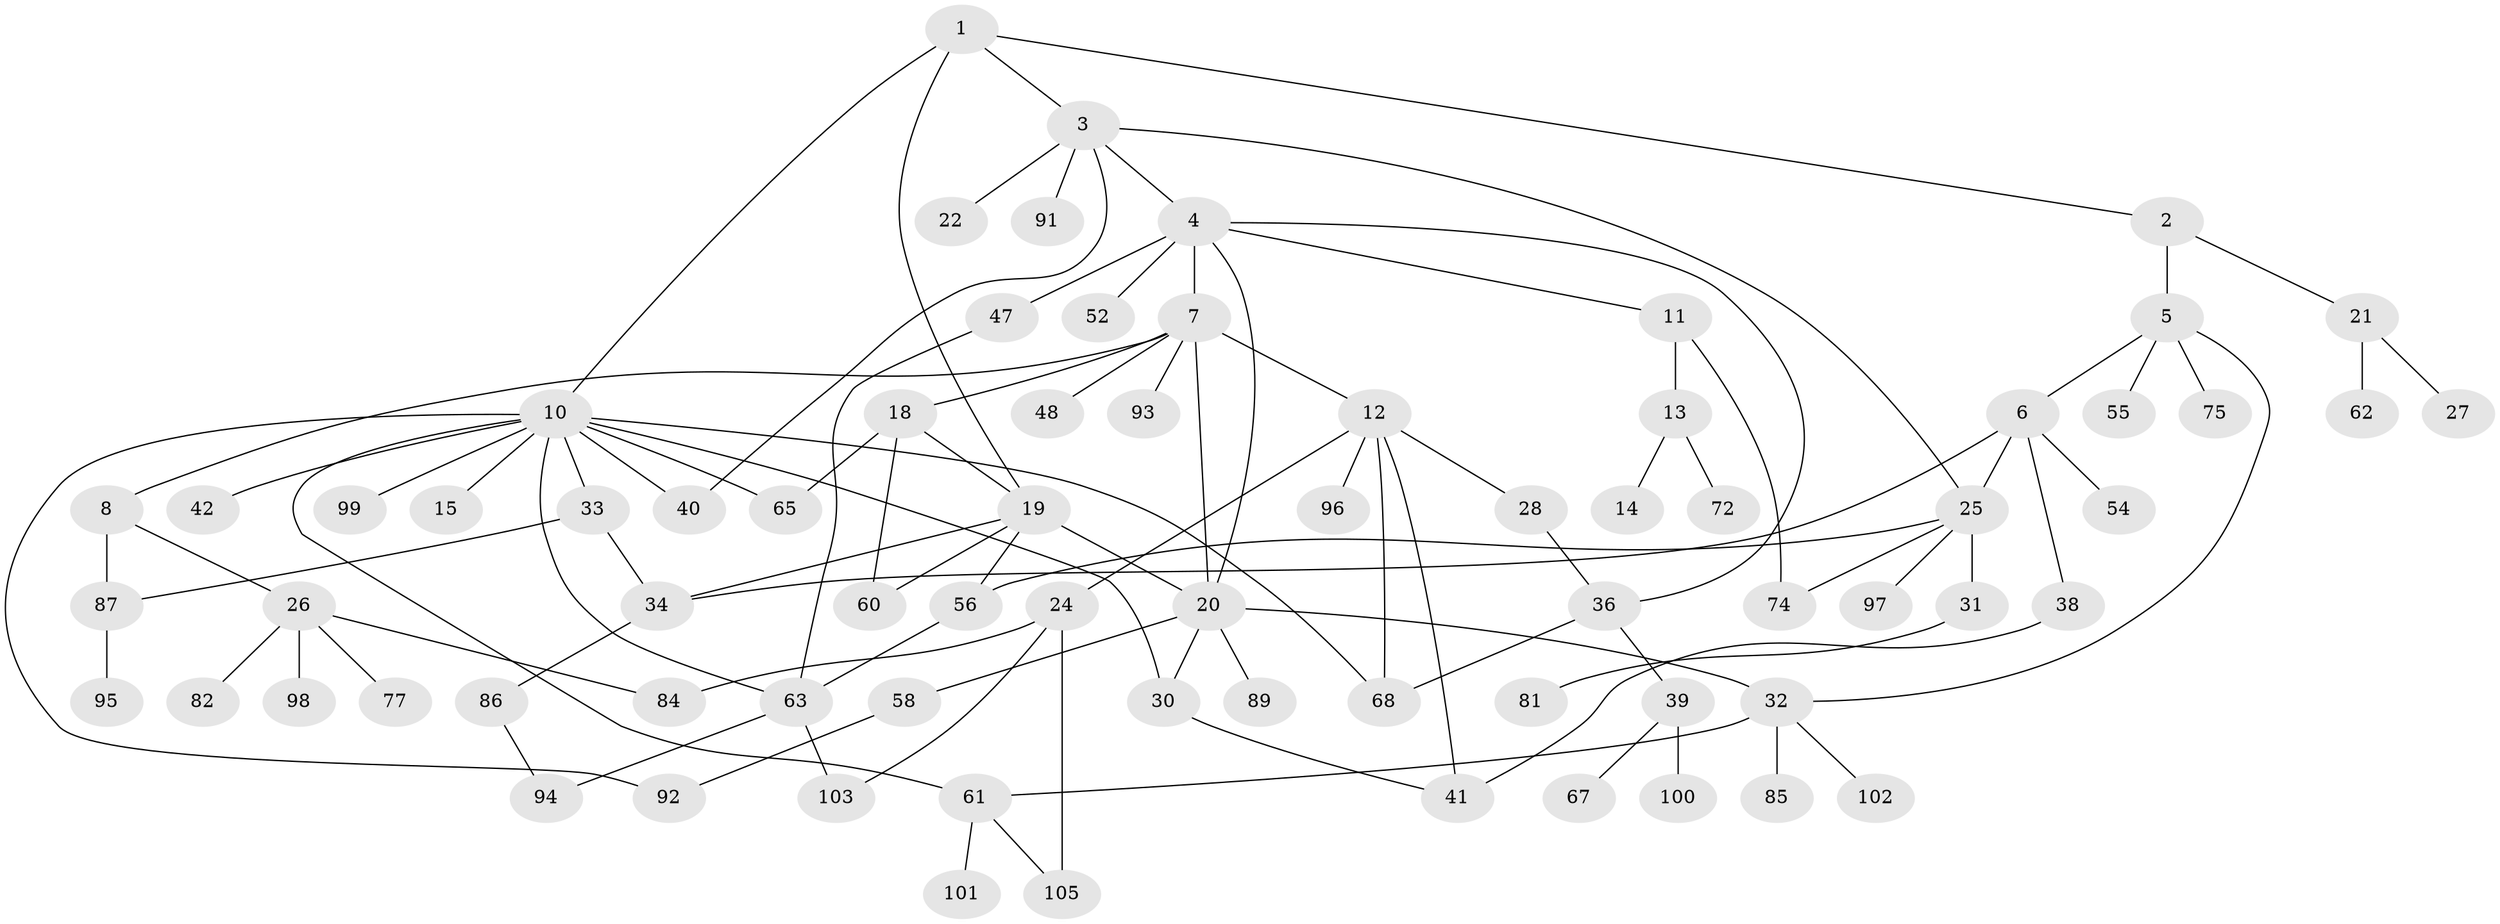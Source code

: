 // Generated by graph-tools (version 1.1) at 2025/23/03/03/25 07:23:33]
// undirected, 74 vertices, 100 edges
graph export_dot {
graph [start="1"]
  node [color=gray90,style=filled];
  1 [super="+53"];
  2;
  3 [super="+83"];
  4 [super="+69"];
  5 [super="+17"];
  6 [super="+59"];
  7 [super="+9"];
  8 [super="+78"];
  10 [super="+43"];
  11 [super="+46"];
  12 [super="+23"];
  13 [super="+51"];
  14;
  15 [super="+16"];
  18 [super="+71"];
  19 [super="+44"];
  20 [super="+29"];
  21 [super="+80"];
  22 [super="+73"];
  24 [super="+35"];
  25 [super="+37"];
  26 [super="+79"];
  27;
  28;
  30;
  31;
  32;
  33 [super="+88"];
  34 [super="+49"];
  36 [super="+90"];
  38;
  39 [super="+45"];
  40;
  41 [super="+57"];
  42;
  47 [super="+50"];
  48 [super="+76"];
  52;
  54;
  55;
  56;
  58;
  60 [super="+66"];
  61 [super="+70"];
  62 [super="+104"];
  63 [super="+64"];
  65;
  67;
  68;
  72;
  74;
  75;
  77;
  81;
  82;
  84;
  85;
  86;
  87;
  89;
  91;
  92;
  93;
  94;
  95;
  96;
  97;
  98;
  99;
  100;
  101;
  102;
  103;
  105;
  1 -- 2;
  1 -- 3;
  1 -- 10;
  1 -- 19;
  2 -- 5;
  2 -- 21;
  3 -- 4;
  3 -- 22;
  3 -- 25;
  3 -- 40;
  3 -- 91;
  4 -- 7;
  4 -- 11;
  4 -- 47;
  4 -- 52;
  4 -- 20;
  4 -- 36;
  5 -- 6;
  5 -- 75;
  5 -- 32;
  5 -- 55;
  6 -- 38;
  6 -- 54 [weight=2];
  6 -- 25;
  6 -- 34;
  7 -- 8;
  7 -- 48;
  7 -- 18;
  7 -- 20;
  7 -- 12;
  7 -- 93;
  8 -- 26;
  8 -- 87;
  10 -- 15;
  10 -- 33;
  10 -- 42;
  10 -- 65;
  10 -- 68;
  10 -- 99;
  10 -- 40;
  10 -- 92;
  10 -- 61;
  10 -- 30;
  10 -- 63;
  11 -- 13;
  11 -- 74;
  12 -- 24;
  12 -- 28;
  12 -- 96;
  12 -- 41;
  12 -- 68;
  13 -- 14;
  13 -- 72;
  18 -- 19;
  18 -- 65;
  18 -- 60;
  19 -- 34;
  19 -- 60;
  19 -- 56;
  19 -- 20;
  20 -- 89;
  20 -- 32;
  20 -- 58;
  20 -- 30;
  21 -- 27;
  21 -- 62;
  24 -- 84;
  24 -- 105;
  24 -- 103;
  25 -- 31;
  25 -- 56;
  25 -- 97;
  25 -- 74;
  26 -- 77;
  26 -- 82;
  26 -- 98;
  26 -- 84;
  28 -- 36;
  30 -- 41;
  31 -- 81;
  32 -- 85;
  32 -- 102;
  32 -- 61;
  33 -- 87;
  33 -- 34;
  34 -- 86;
  36 -- 39;
  36 -- 68;
  38 -- 41;
  39 -- 67;
  39 -- 100;
  47 -- 63;
  56 -- 63;
  58 -- 92;
  61 -- 105;
  61 -- 101;
  63 -- 103;
  63 -- 94;
  86 -- 94;
  87 -- 95;
}
